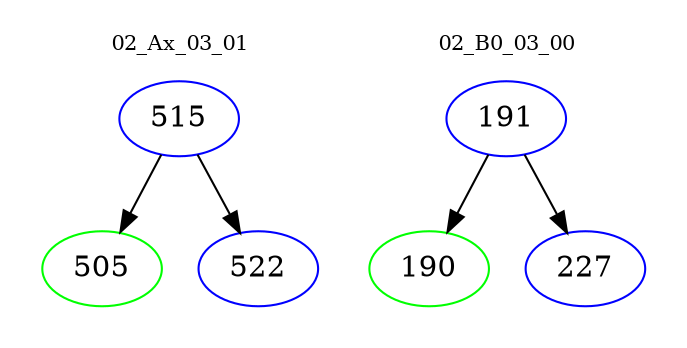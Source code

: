 digraph{
subgraph cluster_0 {
color = white
label = "02_Ax_03_01";
fontsize=10;
T0_515 [label="515", color="blue"]
T0_515 -> T0_505 [color="black"]
T0_505 [label="505", color="green"]
T0_515 -> T0_522 [color="black"]
T0_522 [label="522", color="blue"]
}
subgraph cluster_1 {
color = white
label = "02_B0_03_00";
fontsize=10;
T1_191 [label="191", color="blue"]
T1_191 -> T1_190 [color="black"]
T1_190 [label="190", color="green"]
T1_191 -> T1_227 [color="black"]
T1_227 [label="227", color="blue"]
}
}
